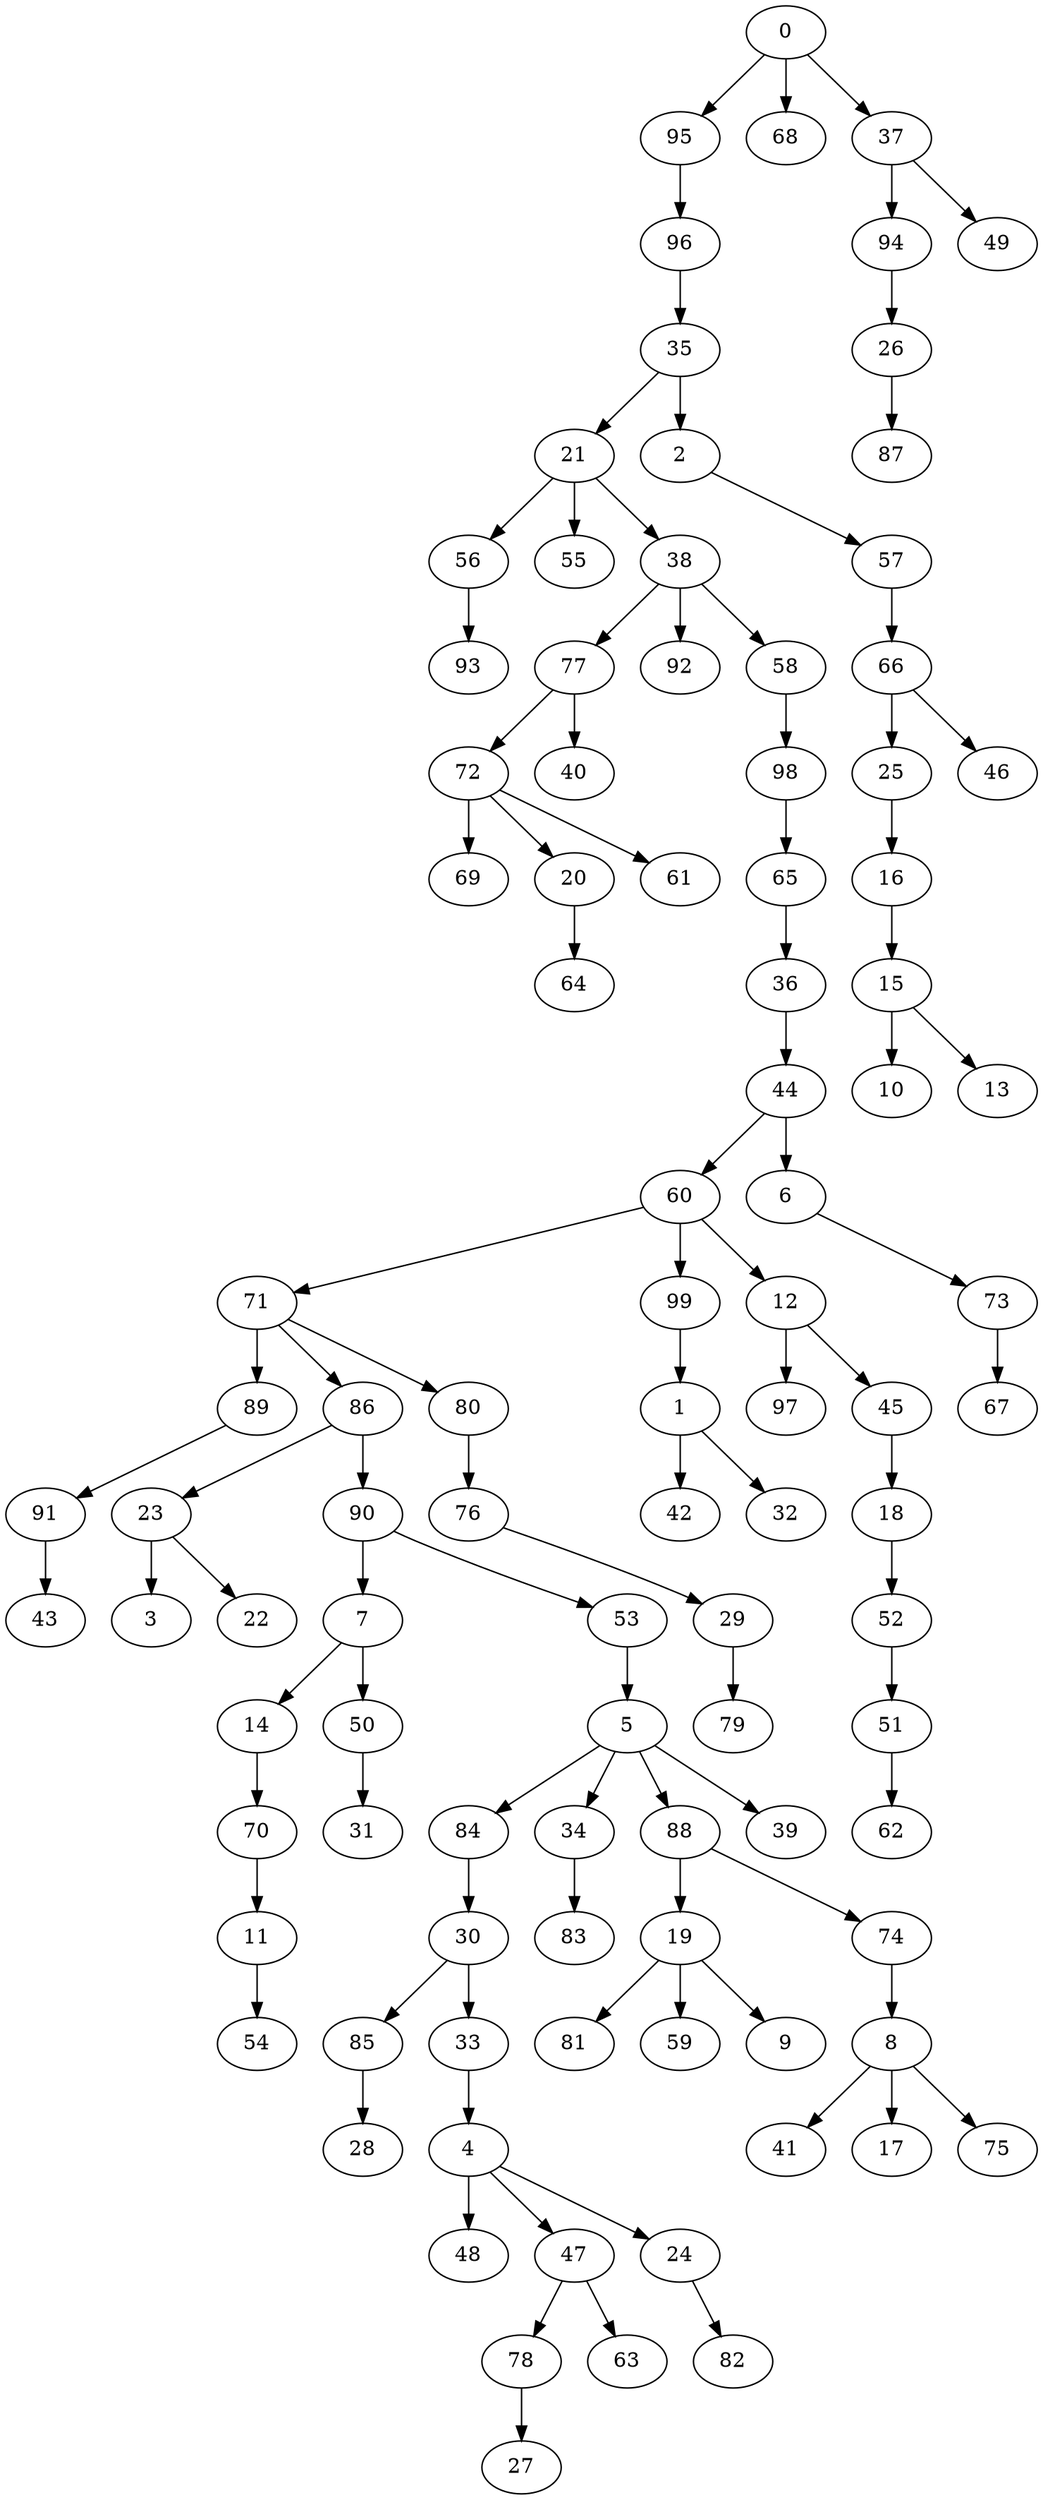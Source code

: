 digraph Erdos_Renyi_nodes_100_edges_350_Prim_nodeSource_0 {
"15";
"10";
"19";
"81";
"4";
"48";
"56";
"93";
"72";
"69";
"1";
"42";
"13";
"16";
"25";
"66";
"59";
"8";
"41";
"85";
"28";
"11";
"54";
"70";
"9";
"91";
"43";
"89";
"71";
"78";
"27";
"47";
"21";
"55";
"32";
"23";
"3";
"99";
"60";
"20";
"64";
"63";
"77";
"40";
"51";
"62";
"61";
"46";
"24";
"82";
"33";
"30";
"84";
"17";
"34";
"83";
"75";
"52";
"57";
"2";
"35";
"12";
"97";
"88";
"74";
"5";
"14";
"18";
"45";
"7";
"39";
"53";
"90";
"50";
"31";
"86";
"22";
"29";
"79";
"76";
"80";
"73";
"67";
"6";
"44";
"36";
"38";
"92";
"65";
"98";
"58";
"96";
"95";
"26";
"87";
"94";
"0";
"68";
"37";
"49";
"15" -> "10" [weight=22];
"19" -> "81" [weight=20];
"4" -> "48" [weight=17];
"56" -> "93" [weight=13];
"72" -> "69" [weight=13];
"1" -> "42" [weight=13];
"15" -> "13" [weight=9];
"16" -> "15" [weight=5];
"25" -> "16" [weight=13];
"66" -> "25" [weight=13];
"19" -> "59" [weight=12];
"8" -> "41" [weight=12];
"85" -> "28" [weight=12];
"11" -> "54" [weight=8];
"70" -> "11" [weight=12];
"19" -> "9" [weight=12];
"91" -> "43" [weight=1];
"89" -> "91" [weight=4];
"71" -> "89" [weight=11];
"78" -> "27" [weight=3];
"47" -> "78" [weight=11];
"21" -> "55" [weight=9];
"1" -> "32" [weight=9];
"23" -> "3" [weight=9];
"99" -> "1" [weight=7];
"60" -> "99" [weight=8];
"20" -> "64" [weight=8];
"47" -> "63" [weight=8];
"77" -> "40" [weight=8];
"51" -> "62" [weight=7];
"72" -> "61" [weight=7];
"66" -> "46" [weight=7];
"24" -> "82" [weight=3];
"4" -> "24" [weight=6];
"4" -> "47" [weight=3];
"33" -> "4" [weight=5];
"30" -> "85" [weight=4];
"30" -> "33" [weight=2];
"84" -> "30" [weight=7];
"8" -> "17" [weight=7];
"34" -> "83" [weight=6];
"8" -> "75" [weight=6];
"52" -> "51" [weight=6];
"57" -> "66" [weight=3];
"2" -> "57" [weight=1];
"35" -> "2" [weight=6];
"12" -> "97" [weight=5];
"88" -> "19" [weight=5];
"74" -> "8" [weight=5];
"88" -> "74" [weight=4];
"5" -> "88" [weight=5];
"72" -> "20" [weight=4];
"77" -> "72" [weight=5];
"14" -> "70" [weight=5];
"21" -> "56" [weight=5];
"18" -> "52" [weight=4];
"45" -> "18" [weight=5];
"12" -> "45" [weight=5];
"7" -> "14" [weight=5];
"5" -> "34" [weight=2];
"5" -> "84" [weight=1];
"5" -> "39" [weight=1];
"53" -> "5" [weight=3];
"90" -> "53" [weight=2];
"50" -> "31" [weight=1];
"7" -> "50" [weight=1];
"90" -> "7" [weight=2];
"86" -> "90" [weight=3];
"23" -> "22" [weight=3];
"86" -> "23" [weight=2];
"71" -> "86" [weight=4];
"29" -> "79" [weight=3];
"76" -> "29" [weight=1];
"80" -> "76" [weight=4];
"71" -> "80" [weight=4];
"73" -> "67" [weight=3];
"6" -> "73" [weight=1];
"44" -> "6" [weight=4];
"60" -> "12" [weight=3];
"60" -> "71" [weight=2];
"44" -> "60" [weight=2];
"36" -> "44" [weight=3];
"38" -> "92" [weight=2];
"38" -> "77" [weight=2];
"65" -> "36" [weight=2];
"98" -> "65" [weight=2];
"58" -> "98" [weight=1];
"38" -> "58" [weight=1];
"21" -> "38" [weight=5];
"35" -> "21" [weight=2];
"96" -> "35" [weight=2];
"95" -> "96" [weight=10];
"26" -> "87" [weight=4];
"94" -> "26" [weight=10];
"0" -> "68" [weight=7];
"37" -> "94" [weight=6];
"37" -> "49" [weight=1];
"0" -> "37" [weight=4];
"0" -> "95" [weight=3];
}